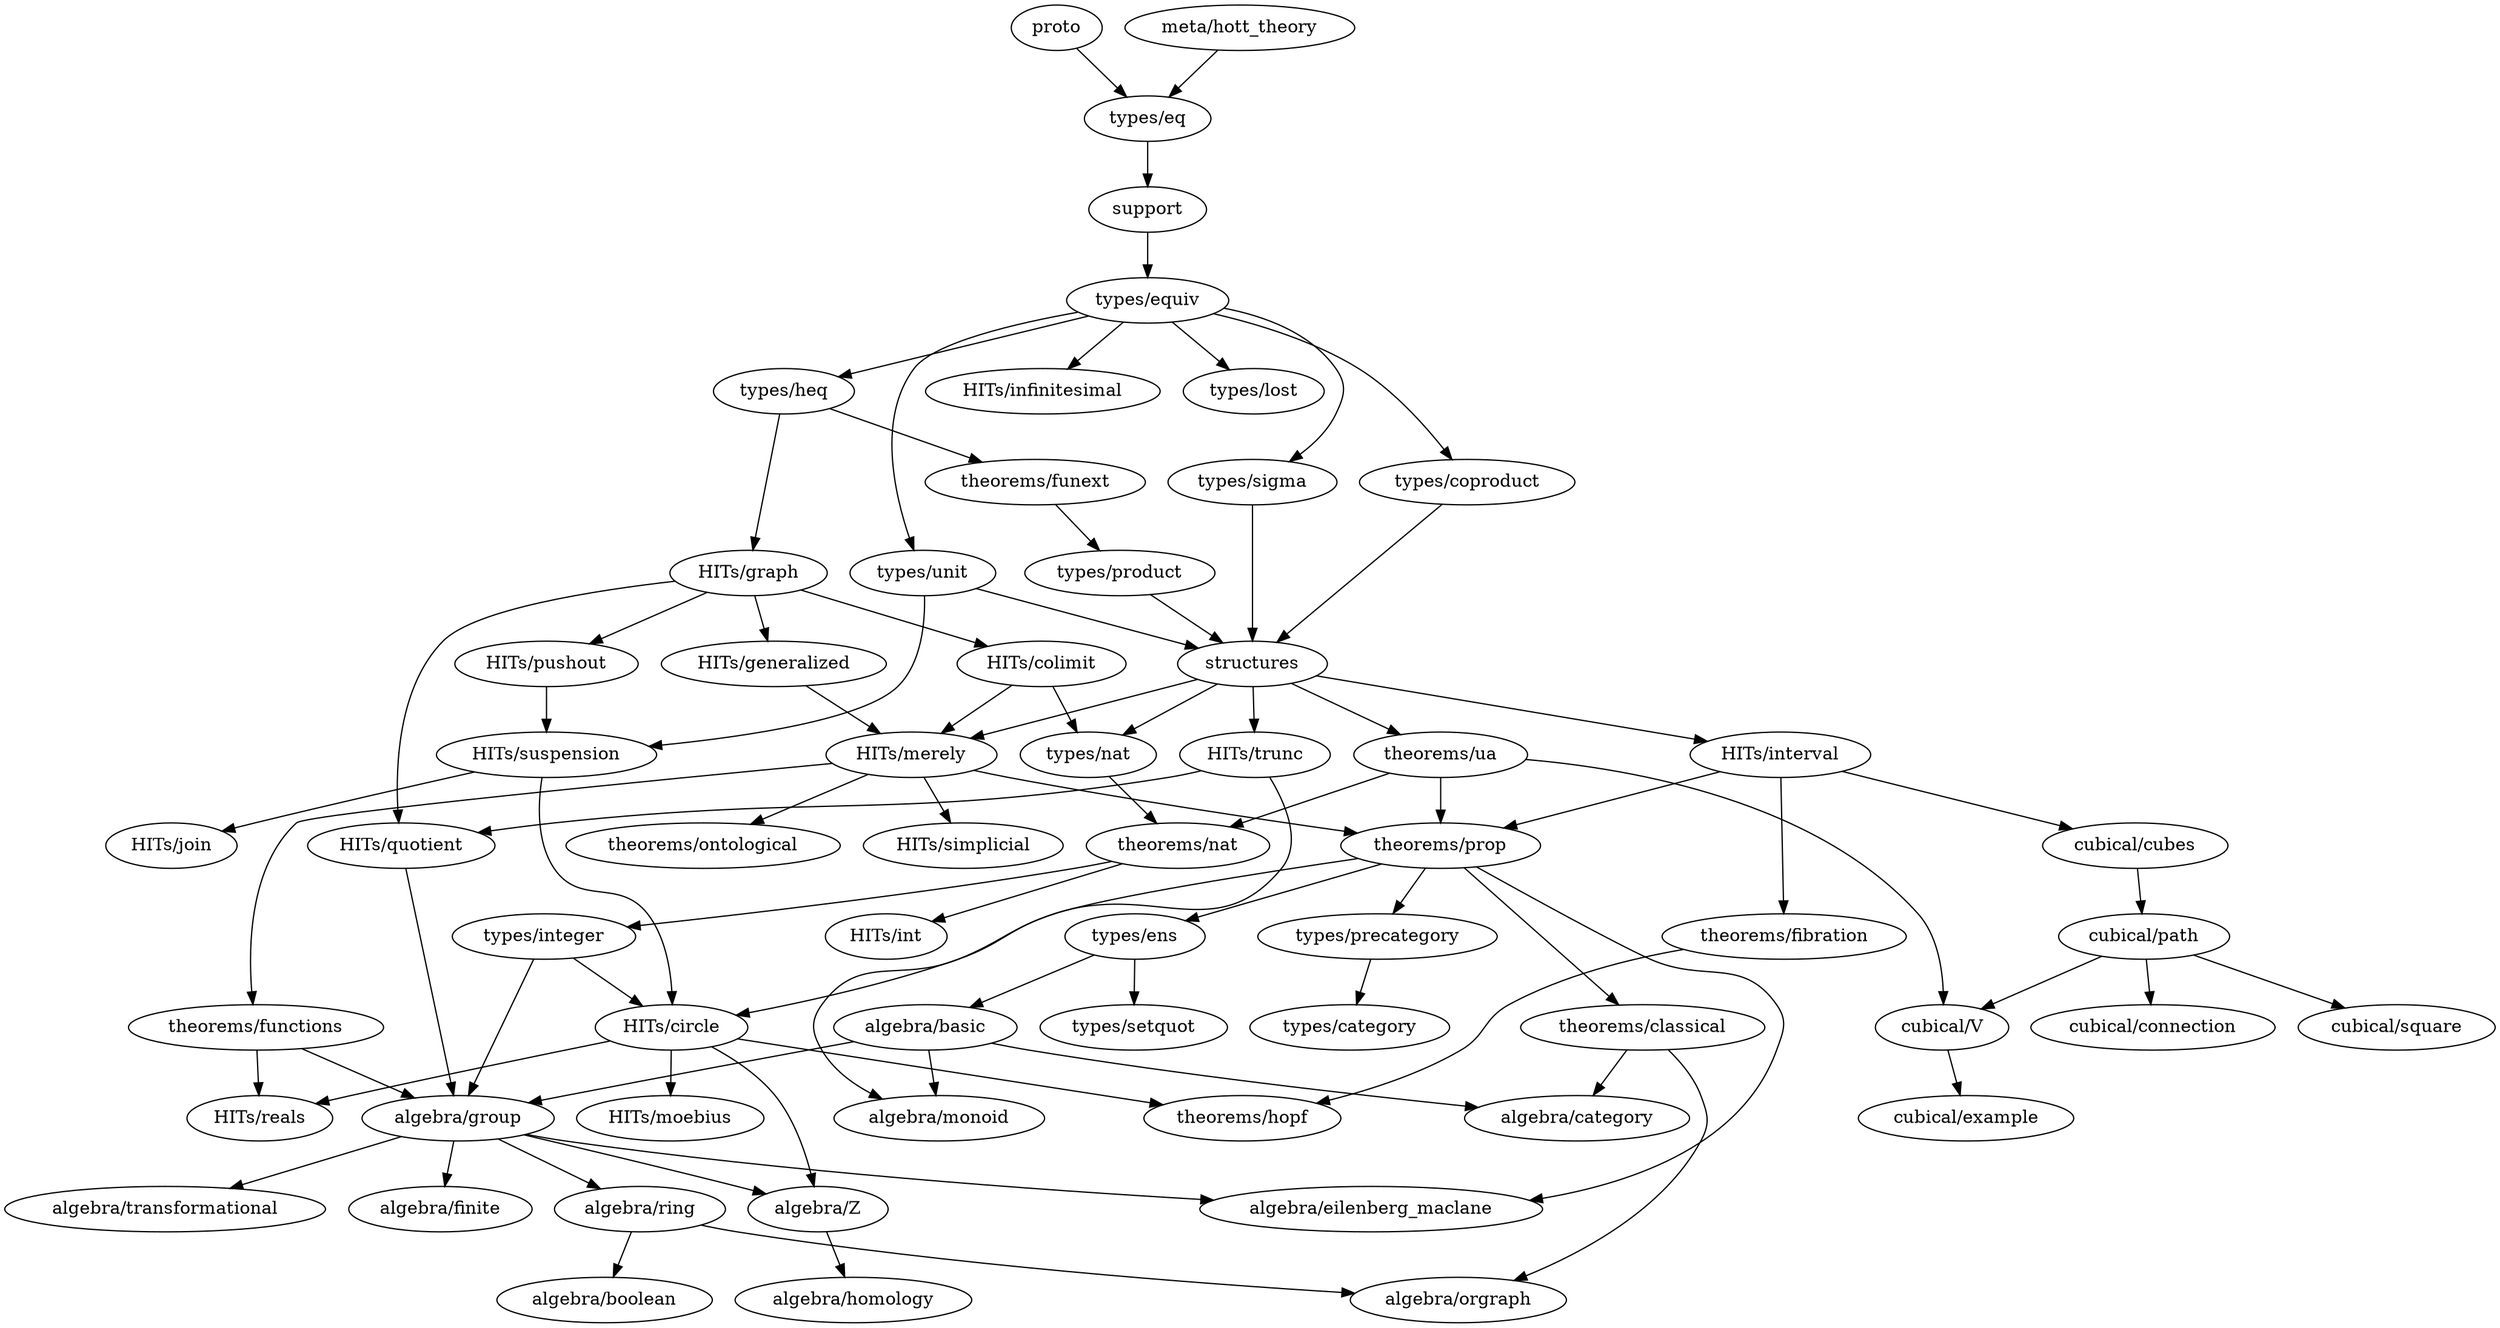 digraph dependency_map {
  proto -> "types/eq"
  "meta/hott_theory" -> "types/eq"
  support -> "types/equiv"
  structures -> {
    "HITs/interval",
    "HITs/merely",
    "HITs/trunc",
    "types/nat",
    "theorems/ua"
  }

  subgraph algebra {
    "algebra/basic" -> { "algebra/category", "algebra/monoid", "algebra/group" }
    "algebra/boolean"
    "algebra/category"
    "algebra/eilenberg_maclane"
    "algebra/finite"
    "algebra/group" -> {
      "algebra/eilenberg_maclane",
      "algebra/finite",
      "algebra/ring",
      "algebra/transformational",
      "algebra/Z"
    }
    "algebra/homology"
    "algebra/monoid"
    "algebra/orgraph"
    "algebra/ring" -> { "algebra/boolean", "algebra/orgraph" }
    "algebra/transformational"
    "algebra/Z" -> { "algebra/homology" }
  }

  subgraph types {
    "types/category"
    "types/coproduct" -> { structures }
    "types/eq" -> { support }
    "types/ens" -> { "algebra/basic", "types/setquot" }
    "types/equiv" -> {
      "types/heq",
      "HITs/infinitesimal",
      "types/coproduct",
      "types/lost",
      "types/unit",
      "types/sigma"
    }
    "types/heq" -> {
      "HITs/graph", "theorems/funext"
    }
    "types/integer" -> {
      "algebra/group",
      "HITs/circle"
    }
    "types/lost"
    "types/nat" -> { "theorems/nat" }
    "types/precategory" -> { "types/category" }
    "types/product" -> { structures }
    "types/setquot"
    "types/sigma" -> { structures }
    "types/unit" -> { structures, "HITs/suspension" }
  }

  subgraph HITs {
    "HITs/circle" -> {
      "algebra/Z",
      "theorems/hopf",
      "HITs/moebius",
      "HITs/reals"
    }
    "HITs/colimit" -> { "HITs/merely", "types/nat" }
    "HITs/generalized" -> "HITs/merely"
    "HITs/graph" -> {
      "HITs/colimit",
      "HITs/generalized",
      "HITs/pushout",
      "HITs/quotient"
    }
    "HITs/infinitesimal"
    "HITs/interval" -> {
      "cubical/cubes",
      "theorems/prop",
      "theorems/fibration"
    }
    "HITs/join"
    "HITs/merely" -> {
      "theorems/ontological",
      "theorems/prop",
      "HITs/simplicial",
      "theorems/functions"
    }
    "HITs/moebius"
    "HITs/pushout" -> {
      "HITs/suspension"
    }
    "HITs/quotient" -> { "algebra/group" }
    "HITs/reals"
    "HITs/simplicial"
    "HITs/suspension" -> { "HITs/circle", "HITs/join" }
    "HITs/trunc" -> { "algebra/monoid", "HITs/quotient" }
  }

  subgraph cubical {
    "cubical/connection"
    "cubical/cubes" -> "cubical/path"
    "cubical/example"
    "cubical/path" -> {
      "cubical/square",
      "cubical/V",
      "cubical/connection"
    }
    "cubical/square"
    "cubical/V" -> { "cubical/example" }
  }

  subgraph theorems {
    "theorems/classical" -> { "algebra/category", "algebra/orgraph" }
    "theorems/fibration" -> { "theorems/hopf" }
    "theorems/functions" -> { "HITs/reals", "algebra/group" }
    "theorems/funext" -> { "types/product" }
    "theorems/hopf"
    "theorems/ontological"
    "theorems/nat" -> { "HITs/int", "types/integer" }
    "theorems/prop" -> {
      "algebra/eilenberg_maclane",
      "HITs/circle",
      "types/ens",
      "types/precategory",
      "theorems/classical"
    }
    "theorems/ua" -> {
      "theorems/nat",
      "theorems/prop",
      "cubical/V"
    }
  }
}